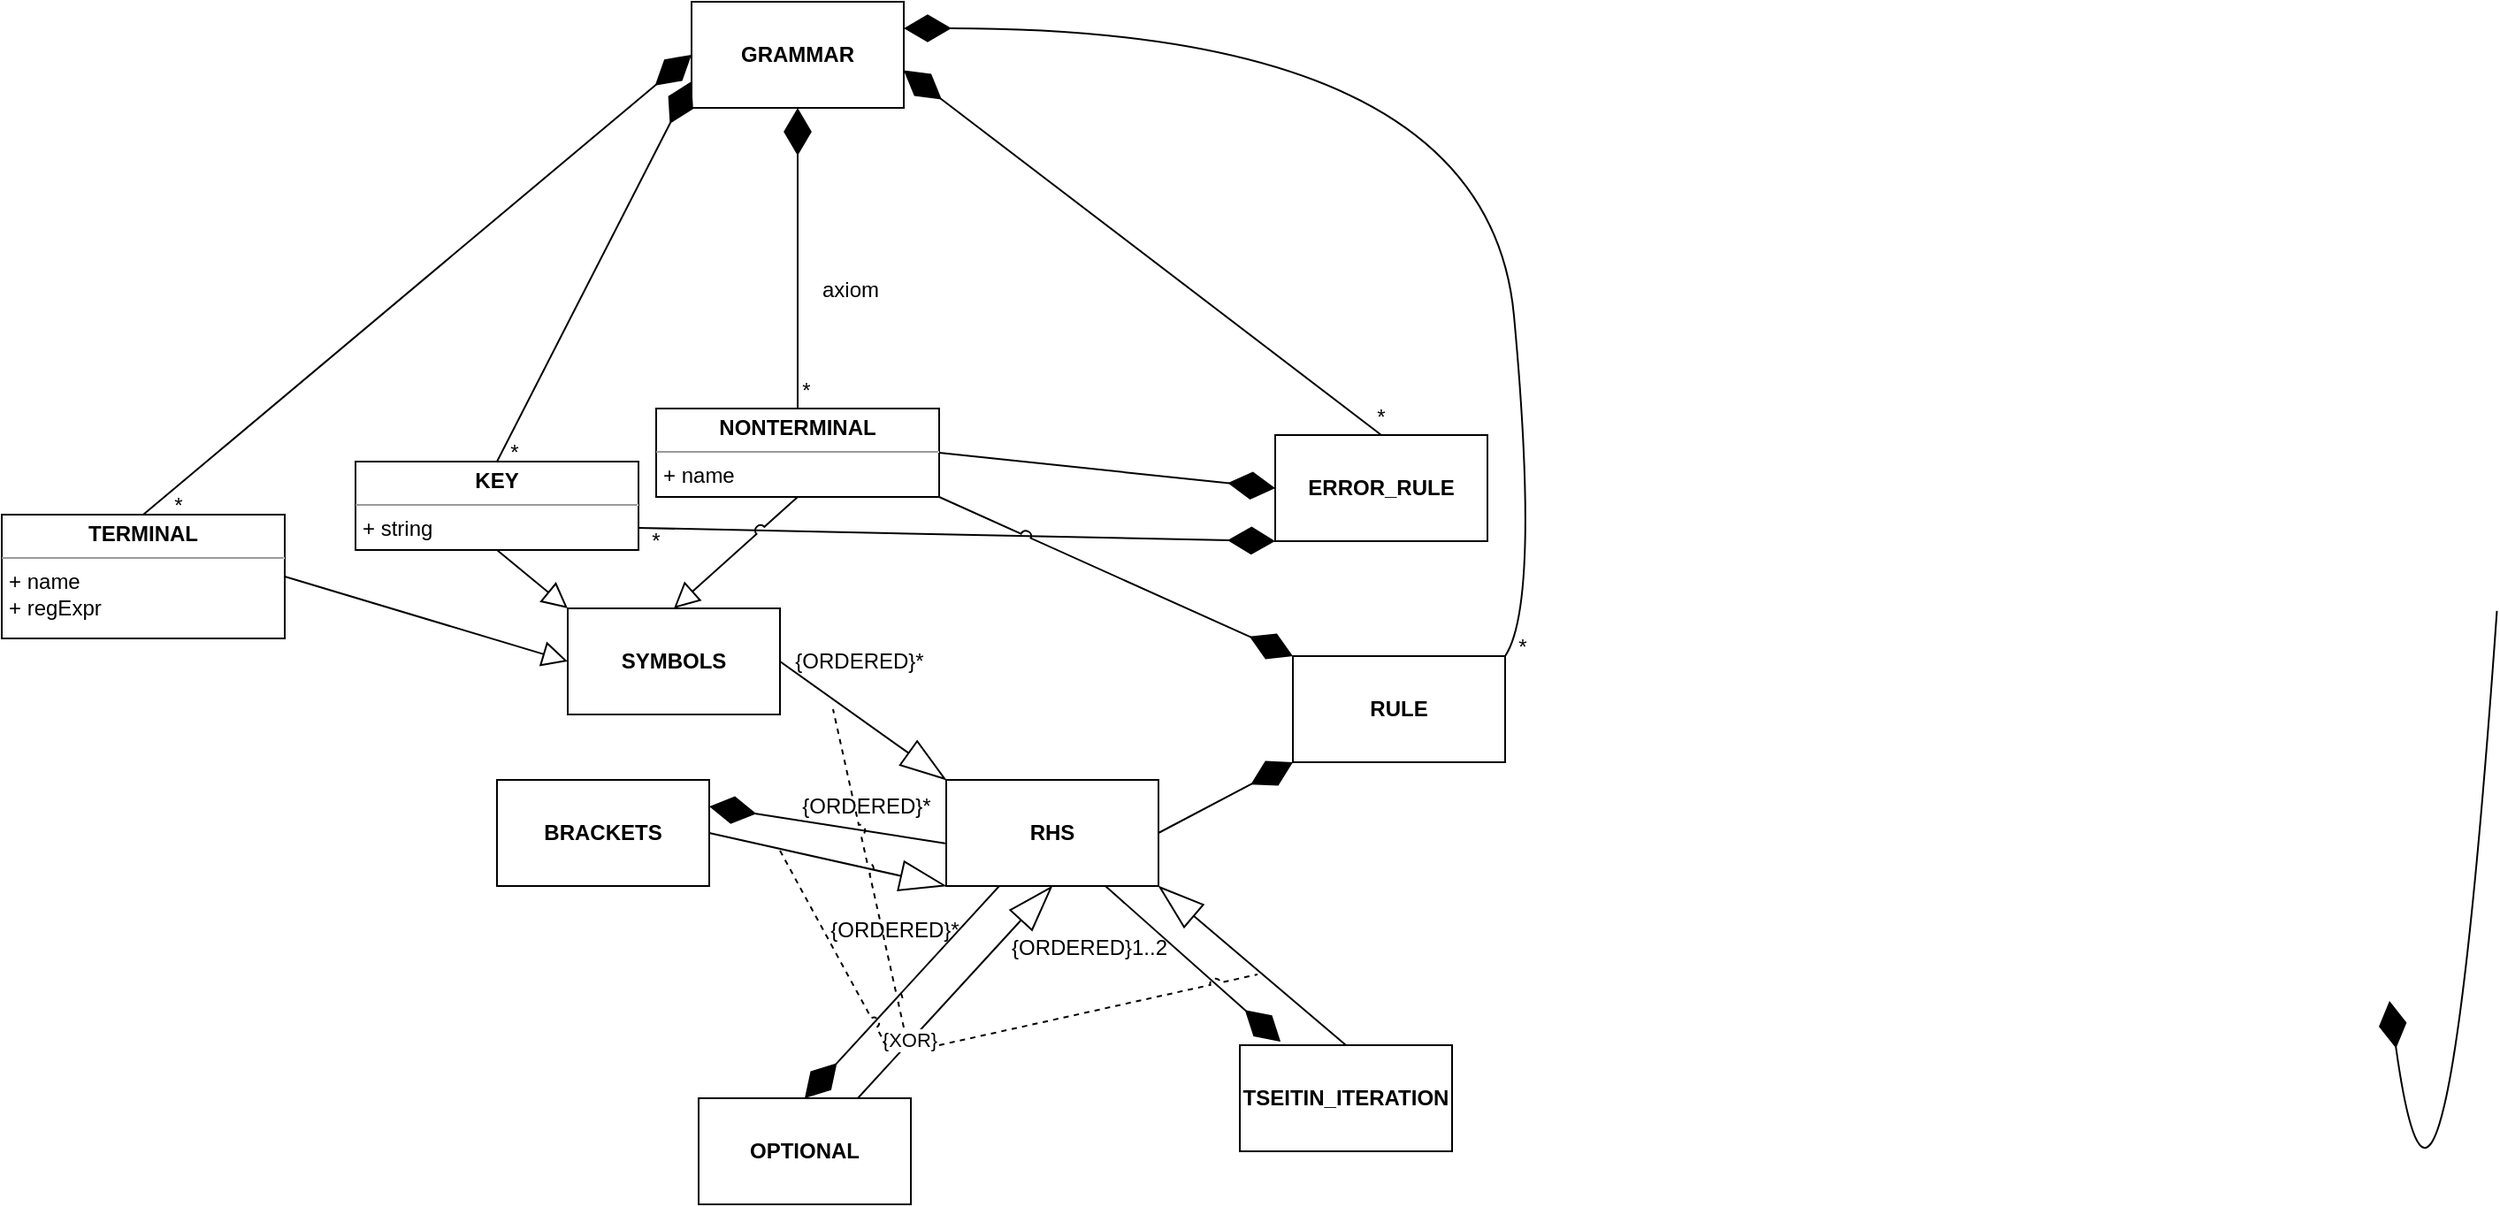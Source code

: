 <mxfile version="20.8.23" type="github">
  <diagram name="Страница 1" id="OszjeNOZxy6qTSElbqYc">
    <mxGraphModel dx="1195" dy="637" grid="1" gridSize="10" guides="1" tooltips="1" connect="1" arrows="1" fold="1" page="1" pageScale="1" pageWidth="1169" pageHeight="826" math="0" shadow="0">
      <root>
        <mxCell id="0" />
        <mxCell id="1" parent="0" />
        <mxCell id="9WG_NHGHqBpui-2nb_rg-147" value="" style="endArrow=diamondThin;endFill=1;endSize=24;html=1;exitX=0.423;exitY=0.991;exitDx=0;exitDy=0;entryX=0.454;entryY=0.98;entryDx=0;entryDy=0;curved=1;entryPerimeter=0;exitPerimeter=0;" parent="1" edge="1">
          <mxGeometry width="160" relative="1" as="geometry">
            <mxPoint x="1540.76" y="384.46" as="sourcePoint" />
            <mxPoint x="1480" y="605" as="targetPoint" />
            <Array as="points">
              <mxPoint x="1510" y="820" />
            </Array>
          </mxGeometry>
        </mxCell>
        <mxCell id="LKAKo_rA1OwzLk9EC3xo-1" value="&lt;b&gt;GRAMMAR&lt;/b&gt;" style="rounded=0;whiteSpace=wrap;html=1;" parent="1" vertex="1">
          <mxGeometry x="520" y="40" width="120" height="60" as="geometry" />
        </mxCell>
        <mxCell id="LKAKo_rA1OwzLk9EC3xo-3" value="&lt;p style=&quot;margin:0px;margin-top:4px;text-align:center;&quot;&gt;&lt;b&gt;TERMINAL&lt;/b&gt;&lt;/p&gt;&lt;hr size=&quot;1&quot;&gt;&lt;p style=&quot;margin:0px;margin-left:4px;&quot;&gt;+ name&lt;/p&gt;&lt;p style=&quot;margin:0px;margin-left:4px;&quot;&gt;+ regExpr&lt;/p&gt;" style="verticalAlign=top;align=left;overflow=fill;fontSize=12;fontFamily=Helvetica;html=1;" parent="1" vertex="1">
          <mxGeometry x="130" y="330" width="160" height="70" as="geometry" />
        </mxCell>
        <mxCell id="LKAKo_rA1OwzLk9EC3xo-4" value="&lt;p style=&quot;margin:0px;margin-top:4px;text-align:center;&quot;&gt;&lt;b&gt;NONTERMINAL&lt;/b&gt;&lt;/p&gt;&lt;hr size=&quot;1&quot;&gt;&lt;p style=&quot;margin:0px;margin-left:4px;&quot;&gt;+ name&lt;/p&gt;" style="verticalAlign=top;align=left;overflow=fill;fontSize=12;fontFamily=Helvetica;html=1;" parent="1" vertex="1">
          <mxGeometry x="500" y="270" width="160" height="50" as="geometry" />
        </mxCell>
        <mxCell id="LKAKo_rA1OwzLk9EC3xo-5" value="&lt;p style=&quot;margin:0px;margin-top:4px;text-align:center;&quot;&gt;&lt;b&gt;KEY&lt;/b&gt;&lt;/p&gt;&lt;hr size=&quot;1&quot;&gt;&lt;p style=&quot;margin:0px;margin-left:4px;&quot;&gt;+ string&lt;/p&gt;" style="verticalAlign=top;align=left;overflow=fill;fontSize=12;fontFamily=Helvetica;html=1;" parent="1" vertex="1">
          <mxGeometry x="330" y="300" width="160" height="50" as="geometry" />
        </mxCell>
        <mxCell id="LKAKo_rA1OwzLk9EC3xo-7" value="" style="endArrow=diamondThin;endFill=1;endSize=24;html=1;rounded=0;exitX=0.5;exitY=0;exitDx=0;exitDy=0;entryX=0;entryY=0.5;entryDx=0;entryDy=0;" parent="1" source="LKAKo_rA1OwzLk9EC3xo-3" target="LKAKo_rA1OwzLk9EC3xo-1" edge="1">
          <mxGeometry width="160" relative="1" as="geometry">
            <mxPoint x="600" y="390" as="sourcePoint" />
            <mxPoint x="300" y="90" as="targetPoint" />
          </mxGeometry>
        </mxCell>
        <mxCell id="LKAKo_rA1OwzLk9EC3xo-8" value="*" style="text;html=1;strokeColor=none;fillColor=none;align=center;verticalAlign=middle;whiteSpace=wrap;rounded=0;" parent="1" vertex="1">
          <mxGeometry x="410" y="280" width="20" height="30" as="geometry" />
        </mxCell>
        <mxCell id="LKAKo_rA1OwzLk9EC3xo-12" value="" style="endArrow=diamondThin;endFill=1;endSize=24;html=1;rounded=0;exitX=0.5;exitY=0;exitDx=0;exitDy=0;entryX=0;entryY=0.75;entryDx=0;entryDy=0;" parent="1" source="LKAKo_rA1OwzLk9EC3xo-5" target="LKAKo_rA1OwzLk9EC3xo-1" edge="1">
          <mxGeometry width="160" relative="1" as="geometry">
            <mxPoint x="455" y="140" as="sourcePoint" />
            <mxPoint x="410" y="190" as="targetPoint" />
          </mxGeometry>
        </mxCell>
        <mxCell id="LKAKo_rA1OwzLk9EC3xo-15" value="" style="endArrow=diamondThin;endFill=1;endSize=24;html=1;rounded=0;exitX=0.5;exitY=0;exitDx=0;exitDy=0;entryX=0.5;entryY=1;entryDx=0;entryDy=0;" parent="1" source="LKAKo_rA1OwzLk9EC3xo-4" target="LKAKo_rA1OwzLk9EC3xo-1" edge="1">
          <mxGeometry width="160" relative="1" as="geometry">
            <mxPoint x="581" y="201" as="sourcePoint" />
            <mxPoint x="584" y="210" as="targetPoint" />
          </mxGeometry>
        </mxCell>
        <mxCell id="LKAKo_rA1OwzLk9EC3xo-17" value="*" style="text;html=1;strokeColor=none;fillColor=none;align=center;verticalAlign=middle;whiteSpace=wrap;rounded=0;" parent="1" vertex="1">
          <mxGeometry x="575" y="245" width="20" height="30" as="geometry" />
        </mxCell>
        <mxCell id="LKAKo_rA1OwzLk9EC3xo-26" value="" style="endArrow=diamondThin;endFill=1;endSize=24;html=1;rounded=0;exitX=1;exitY=0.5;exitDx=0;exitDy=0;entryX=0;entryY=0.5;entryDx=0;entryDy=0;" parent="1" source="LKAKo_rA1OwzLk9EC3xo-4" target="LKAKo_rA1OwzLk9EC3xo-29" edge="1">
          <mxGeometry width="160" relative="1" as="geometry">
            <mxPoint x="640" y="320" as="sourcePoint" />
            <mxPoint x="750" y="300" as="targetPoint" />
          </mxGeometry>
        </mxCell>
        <mxCell id="LKAKo_rA1OwzLk9EC3xo-29" value="&lt;b&gt;ERROR_RULE&lt;/b&gt;" style="rounded=0;whiteSpace=wrap;html=1;" parent="1" vertex="1">
          <mxGeometry x="850" y="285" width="120" height="60" as="geometry" />
        </mxCell>
        <mxCell id="LKAKo_rA1OwzLk9EC3xo-30" value="" style="endArrow=diamondThin;endFill=1;endSize=24;html=1;exitX=1;exitY=0.75;exitDx=0;exitDy=0;entryX=0;entryY=1;entryDx=0;entryDy=0;rounded=0;" parent="1" source="LKAKo_rA1OwzLk9EC3xo-5" target="LKAKo_rA1OwzLk9EC3xo-29" edge="1">
          <mxGeometry width="160" relative="1" as="geometry">
            <mxPoint x="680" y="345" as="sourcePoint" />
            <mxPoint x="810" y="330" as="targetPoint" />
          </mxGeometry>
        </mxCell>
        <mxCell id="LKAKo_rA1OwzLk9EC3xo-31" value="*" style="text;html=1;strokeColor=none;fillColor=none;align=center;verticalAlign=middle;whiteSpace=wrap;rounded=0;" parent="1" vertex="1">
          <mxGeometry x="490" y="330" width="20" height="30" as="geometry" />
        </mxCell>
        <mxCell id="LKAKo_rA1OwzLk9EC3xo-32" value="" style="endArrow=diamondThin;endFill=1;endSize=24;html=1;rounded=0;exitX=0.5;exitY=0;exitDx=0;exitDy=0;entryX=1;entryY=0.647;entryDx=0;entryDy=0;entryPerimeter=0;" parent="1" source="LKAKo_rA1OwzLk9EC3xo-29" target="LKAKo_rA1OwzLk9EC3xo-1" edge="1">
          <mxGeometry width="160" relative="1" as="geometry">
            <mxPoint x="640" y="320" as="sourcePoint" />
            <mxPoint x="910" y="245.0" as="targetPoint" />
          </mxGeometry>
        </mxCell>
        <mxCell id="LKAKo_rA1OwzLk9EC3xo-33" value="*" style="text;html=1;strokeColor=none;fillColor=none;align=center;verticalAlign=middle;whiteSpace=wrap;rounded=0;" parent="1" vertex="1">
          <mxGeometry x="900" y="260" width="20" height="30" as="geometry" />
        </mxCell>
        <mxCell id="LKAKo_rA1OwzLk9EC3xo-34" value="&lt;b&gt;RULE&lt;/b&gt;" style="rounded=0;whiteSpace=wrap;html=1;" parent="1" vertex="1">
          <mxGeometry x="860" y="410" width="120" height="60" as="geometry" />
        </mxCell>
        <mxCell id="LKAKo_rA1OwzLk9EC3xo-35" value="" style="endArrow=diamondThin;endFill=1;endSize=24;html=1;exitX=1;exitY=0;exitDx=0;exitDy=0;entryX=1;entryY=0.25;entryDx=0;entryDy=0;curved=1;" parent="1" source="LKAKo_rA1OwzLk9EC3xo-34" target="LKAKo_rA1OwzLk9EC3xo-1" edge="1">
          <mxGeometry width="160" relative="1" as="geometry">
            <mxPoint x="860" y="200" as="sourcePoint" />
            <mxPoint x="650" y="95" as="targetPoint" />
            <Array as="points">
              <mxPoint x="1000" y="380" />
              <mxPoint x="970" y="55" />
            </Array>
          </mxGeometry>
        </mxCell>
        <mxCell id="LKAKo_rA1OwzLk9EC3xo-36" value="&lt;b&gt;SYMBOLS&lt;/b&gt;" style="rounded=0;whiteSpace=wrap;html=1;" parent="1" vertex="1">
          <mxGeometry x="450" y="383" width="120" height="60" as="geometry" />
        </mxCell>
        <mxCell id="LKAKo_rA1OwzLk9EC3xo-37" value="" style="endArrow=block;endFill=0;endSize=12;html=1;curved=1;exitX=1;exitY=0.5;exitDx=0;exitDy=0;entryX=0;entryY=0.5;entryDx=0;entryDy=0;" parent="1" source="LKAKo_rA1OwzLk9EC3xo-3" target="LKAKo_rA1OwzLk9EC3xo-36" edge="1">
          <mxGeometry width="160" relative="1" as="geometry">
            <mxPoint x="600" y="230" as="sourcePoint" />
            <mxPoint x="760" y="230" as="targetPoint" />
          </mxGeometry>
        </mxCell>
        <mxCell id="LKAKo_rA1OwzLk9EC3xo-38" value="" style="endArrow=block;endFill=0;endSize=12;html=1;exitX=0.5;exitY=1;exitDx=0;exitDy=0;entryX=0.5;entryY=0;entryDx=0;entryDy=0;strokeColor=default;rounded=0;jumpStyle=arc;" parent="1" source="LKAKo_rA1OwzLk9EC3xo-4" target="LKAKo_rA1OwzLk9EC3xo-36" edge="1">
          <mxGeometry width="160" relative="1" as="geometry">
            <mxPoint x="390" y="405" as="sourcePoint" />
            <mxPoint x="480" y="453" as="targetPoint" />
          </mxGeometry>
        </mxCell>
        <mxCell id="LKAKo_rA1OwzLk9EC3xo-40" value="" style="endArrow=diamondThin;endFill=1;endSize=24;html=1;exitX=1;exitY=1;exitDx=0;exitDy=0;entryX=0;entryY=0;entryDx=0;entryDy=0;rounded=0;jumpStyle=arc;" parent="1" source="LKAKo_rA1OwzLk9EC3xo-4" target="LKAKo_rA1OwzLk9EC3xo-34" edge="1">
          <mxGeometry width="160" relative="1" as="geometry">
            <mxPoint x="500" y="348" as="sourcePoint" />
            <mxPoint x="860" y="360" as="targetPoint" />
          </mxGeometry>
        </mxCell>
        <mxCell id="LKAKo_rA1OwzLk9EC3xo-41" value="&lt;b&gt;RHS&lt;/b&gt;" style="rounded=0;whiteSpace=wrap;html=1;" parent="1" vertex="1">
          <mxGeometry x="664" y="480" width="120" height="60" as="geometry" />
        </mxCell>
        <mxCell id="LKAKo_rA1OwzLk9EC3xo-42" value="" style="endArrow=diamondThin;endFill=1;endSize=24;html=1;exitX=1;exitY=0.5;exitDx=0;exitDy=0;entryX=0;entryY=1;entryDx=0;entryDy=0;rounded=0;jumpStyle=arc;" parent="1" source="LKAKo_rA1OwzLk9EC3xo-41" target="LKAKo_rA1OwzLk9EC3xo-34" edge="1">
          <mxGeometry width="160" relative="1" as="geometry">
            <mxPoint x="670" y="330" as="sourcePoint" />
            <mxPoint x="860" y="430" as="targetPoint" />
          </mxGeometry>
        </mxCell>
        <mxCell id="LKAKo_rA1OwzLk9EC3xo-43" value="" style="endArrow=blockThin;endFill=0;endSize=24;html=1;exitX=1;exitY=0.5;exitDx=0;exitDy=0;entryX=0;entryY=0;entryDx=0;entryDy=0;rounded=0;jumpStyle=arc;" parent="1" source="LKAKo_rA1OwzLk9EC3xo-36" target="LKAKo_rA1OwzLk9EC3xo-41" edge="1">
          <mxGeometry width="160" relative="1" as="geometry">
            <mxPoint x="794" y="520" as="sourcePoint" />
            <mxPoint x="860" y="490" as="targetPoint" />
          </mxGeometry>
        </mxCell>
        <mxCell id="LKAKo_rA1OwzLk9EC3xo-44" value="{ORDERED}*" style="text;html=1;strokeColor=none;fillColor=none;align=center;verticalAlign=middle;whiteSpace=wrap;rounded=0;" parent="1" vertex="1">
          <mxGeometry x="570" y="398" width="90" height="30" as="geometry" />
        </mxCell>
        <mxCell id="LKAKo_rA1OwzLk9EC3xo-45" value="&lt;b&gt;BRACKETS&lt;/b&gt;" style="rounded=0;whiteSpace=wrap;html=1;" parent="1" vertex="1">
          <mxGeometry x="410" y="480" width="120" height="60" as="geometry" />
        </mxCell>
        <mxCell id="LKAKo_rA1OwzLk9EC3xo-46" value="" style="endArrow=diamondThin;endFill=1;endSize=24;html=1;exitX=-0.005;exitY=0.598;exitDx=0;exitDy=0;entryX=1;entryY=0.25;entryDx=0;entryDy=0;rounded=0;jumpStyle=arc;exitPerimeter=0;" parent="1" source="LKAKo_rA1OwzLk9EC3xo-41" target="LKAKo_rA1OwzLk9EC3xo-45" edge="1">
          <mxGeometry width="160" relative="1" as="geometry">
            <mxPoint x="570" y="470" as="sourcePoint" />
            <mxPoint x="674" y="490" as="targetPoint" />
          </mxGeometry>
        </mxCell>
        <mxCell id="LKAKo_rA1OwzLk9EC3xo-47" value="{ORDERED}*" style="text;html=1;strokeColor=none;fillColor=none;align=center;verticalAlign=middle;whiteSpace=wrap;rounded=0;" parent="1" vertex="1">
          <mxGeometry x="574" y="480" width="90" height="30" as="geometry" />
        </mxCell>
        <mxCell id="LKAKo_rA1OwzLk9EC3xo-48" value="" style="endArrow=blockThin;endFill=0;endSize=24;html=1;entryX=0;entryY=1;entryDx=0;entryDy=0;rounded=0;jumpStyle=arc;exitX=1;exitY=0.5;exitDx=0;exitDy=0;" parent="1" source="LKAKo_rA1OwzLk9EC3xo-45" target="LKAKo_rA1OwzLk9EC3xo-41" edge="1">
          <mxGeometry width="160" relative="1" as="geometry">
            <mxPoint x="580" y="590" as="sourcePoint" />
            <mxPoint x="570" y="555" as="targetPoint" />
          </mxGeometry>
        </mxCell>
        <mxCell id="LKAKo_rA1OwzLk9EC3xo-49" value="&lt;b&gt;OPTIONAL&lt;/b&gt;" style="rounded=0;whiteSpace=wrap;html=1;" parent="1" vertex="1">
          <mxGeometry x="524" y="660" width="120" height="60" as="geometry" />
        </mxCell>
        <mxCell id="LKAKo_rA1OwzLk9EC3xo-50" value="" style="endArrow=diamondThin;endFill=1;endSize=24;html=1;exitX=0.25;exitY=1;exitDx=0;exitDy=0;entryX=0.5;entryY=0;entryDx=0;entryDy=0;rounded=0;jumpStyle=arc;" parent="1" source="LKAKo_rA1OwzLk9EC3xo-41" target="LKAKo_rA1OwzLk9EC3xo-49" edge="1">
          <mxGeometry width="160" relative="1" as="geometry">
            <mxPoint x="673" y="526" as="sourcePoint" />
            <mxPoint x="540" y="505" as="targetPoint" />
          </mxGeometry>
        </mxCell>
        <mxCell id="LKAKo_rA1OwzLk9EC3xo-51" value="" style="endArrow=blockThin;endFill=0;endSize=24;html=1;entryX=0.5;entryY=1;entryDx=0;entryDy=0;rounded=0;jumpStyle=arc;exitX=0.75;exitY=0;exitDx=0;exitDy=0;" parent="1" source="LKAKo_rA1OwzLk9EC3xo-49" target="LKAKo_rA1OwzLk9EC3xo-41" edge="1">
          <mxGeometry width="160" relative="1" as="geometry">
            <mxPoint x="540" y="520" as="sourcePoint" />
            <mxPoint x="674" y="550" as="targetPoint" />
          </mxGeometry>
        </mxCell>
        <mxCell id="LKAKo_rA1OwzLk9EC3xo-57" value="{XOR}" style="edgeLabel;html=1;align=center;verticalAlign=middle;resizable=0;points=[];" parent="LKAKo_rA1OwzLk9EC3xo-51" vertex="1" connectable="0">
          <mxGeometry x="-0.457" y="1" relative="1" as="geometry">
            <mxPoint as="offset" />
          </mxGeometry>
        </mxCell>
        <mxCell id="LKAKo_rA1OwzLk9EC3xo-52" value="{ORDERED}*" style="text;html=1;strokeColor=none;fillColor=none;align=center;verticalAlign=middle;whiteSpace=wrap;rounded=0;" parent="1" vertex="1">
          <mxGeometry x="590" y="550" width="90" height="30" as="geometry" />
        </mxCell>
        <mxCell id="LKAKo_rA1OwzLk9EC3xo-53" value="&lt;b&gt;TSEITIN_ITERATION&lt;/b&gt;" style="rounded=0;whiteSpace=wrap;html=1;" parent="1" vertex="1">
          <mxGeometry x="830" y="630" width="120" height="60" as="geometry" />
        </mxCell>
        <mxCell id="LKAKo_rA1OwzLk9EC3xo-54" value="" style="endArrow=diamondThin;endFill=1;endSize=24;html=1;exitX=0.75;exitY=1;exitDx=0;exitDy=0;entryX=0.192;entryY=-0.033;entryDx=0;entryDy=0;rounded=0;jumpStyle=arc;entryPerimeter=0;" parent="1" source="LKAKo_rA1OwzLk9EC3xo-41" target="LKAKo_rA1OwzLk9EC3xo-53" edge="1">
          <mxGeometry width="160" relative="1" as="geometry">
            <mxPoint x="704" y="550" as="sourcePoint" />
            <mxPoint x="610" y="680" as="targetPoint" />
          </mxGeometry>
        </mxCell>
        <mxCell id="LKAKo_rA1OwzLk9EC3xo-55" value="" style="endArrow=blockThin;endFill=0;endSize=24;html=1;entryX=1;entryY=1;entryDx=0;entryDy=0;rounded=0;jumpStyle=arc;exitX=0.5;exitY=0;exitDx=0;exitDy=0;" parent="1" source="LKAKo_rA1OwzLk9EC3xo-53" target="LKAKo_rA1OwzLk9EC3xo-41" edge="1">
          <mxGeometry width="160" relative="1" as="geometry">
            <mxPoint x="640" y="680" as="sourcePoint" />
            <mxPoint x="734" y="550" as="targetPoint" />
          </mxGeometry>
        </mxCell>
        <mxCell id="LKAKo_rA1OwzLk9EC3xo-56" value="{ORDERED}1..2" style="text;html=1;strokeColor=none;fillColor=none;align=center;verticalAlign=middle;whiteSpace=wrap;rounded=0;" parent="1" vertex="1">
          <mxGeometry x="700" y="560" width="90" height="30" as="geometry" />
        </mxCell>
        <mxCell id="LKAKo_rA1OwzLk9EC3xo-58" value="" style="endArrow=none;dashed=1;html=1;rounded=0;strokeColor=default;jumpStyle=arc;" parent="1" edge="1">
          <mxGeometry width="50" height="50" relative="1" as="geometry">
            <mxPoint x="660" y="630" as="sourcePoint" />
            <mxPoint x="840" y="590" as="targetPoint" />
          </mxGeometry>
        </mxCell>
        <mxCell id="LKAKo_rA1OwzLk9EC3xo-59" value="" style="endArrow=none;dashed=1;html=1;rounded=0;strokeColor=default;jumpStyle=arc;" parent="1" edge="1">
          <mxGeometry width="50" height="50" relative="1" as="geometry">
            <mxPoint x="570" y="520" as="sourcePoint" />
            <mxPoint x="630" y="630" as="targetPoint" />
          </mxGeometry>
        </mxCell>
        <mxCell id="LKAKo_rA1OwzLk9EC3xo-60" value="" style="endArrow=none;dashed=1;html=1;rounded=0;strokeColor=default;jumpStyle=arc;" parent="1" edge="1">
          <mxGeometry width="50" height="50" relative="1" as="geometry">
            <mxPoint x="640" y="620" as="sourcePoint" />
            <mxPoint x="600" y="440" as="targetPoint" />
          </mxGeometry>
        </mxCell>
        <mxCell id="LKAKo_rA1OwzLk9EC3xo-61" value="" style="endArrow=block;endFill=0;endSize=12;html=1;curved=1;exitX=0.5;exitY=1;exitDx=0;exitDy=0;entryX=0;entryY=0;entryDx=0;entryDy=0;" parent="1" source="LKAKo_rA1OwzLk9EC3xo-5" target="LKAKo_rA1OwzLk9EC3xo-36" edge="1">
          <mxGeometry width="160" relative="1" as="geometry">
            <mxPoint x="390" y="405" as="sourcePoint" />
            <mxPoint x="460" y="423" as="targetPoint" />
          </mxGeometry>
        </mxCell>
        <mxCell id="1Yz2zj7jYPQ6T7Z7Y_W2-1" value="*" style="text;html=1;strokeColor=none;fillColor=none;align=center;verticalAlign=middle;whiteSpace=wrap;rounded=0;" vertex="1" parent="1">
          <mxGeometry x="220" y="310" width="20" height="30" as="geometry" />
        </mxCell>
        <mxCell id="1Yz2zj7jYPQ6T7Z7Y_W2-2" value="axiom" style="text;html=1;strokeColor=none;fillColor=none;align=center;verticalAlign=middle;whiteSpace=wrap;rounded=0;" vertex="1" parent="1">
          <mxGeometry x="580" y="195" width="60" height="15" as="geometry" />
        </mxCell>
        <mxCell id="1Yz2zj7jYPQ6T7Z7Y_W2-3" value="*" style="text;html=1;strokeColor=none;fillColor=none;align=center;verticalAlign=middle;whiteSpace=wrap;rounded=0;" vertex="1" parent="1">
          <mxGeometry x="980" y="390" width="20" height="30" as="geometry" />
        </mxCell>
      </root>
    </mxGraphModel>
  </diagram>
</mxfile>
